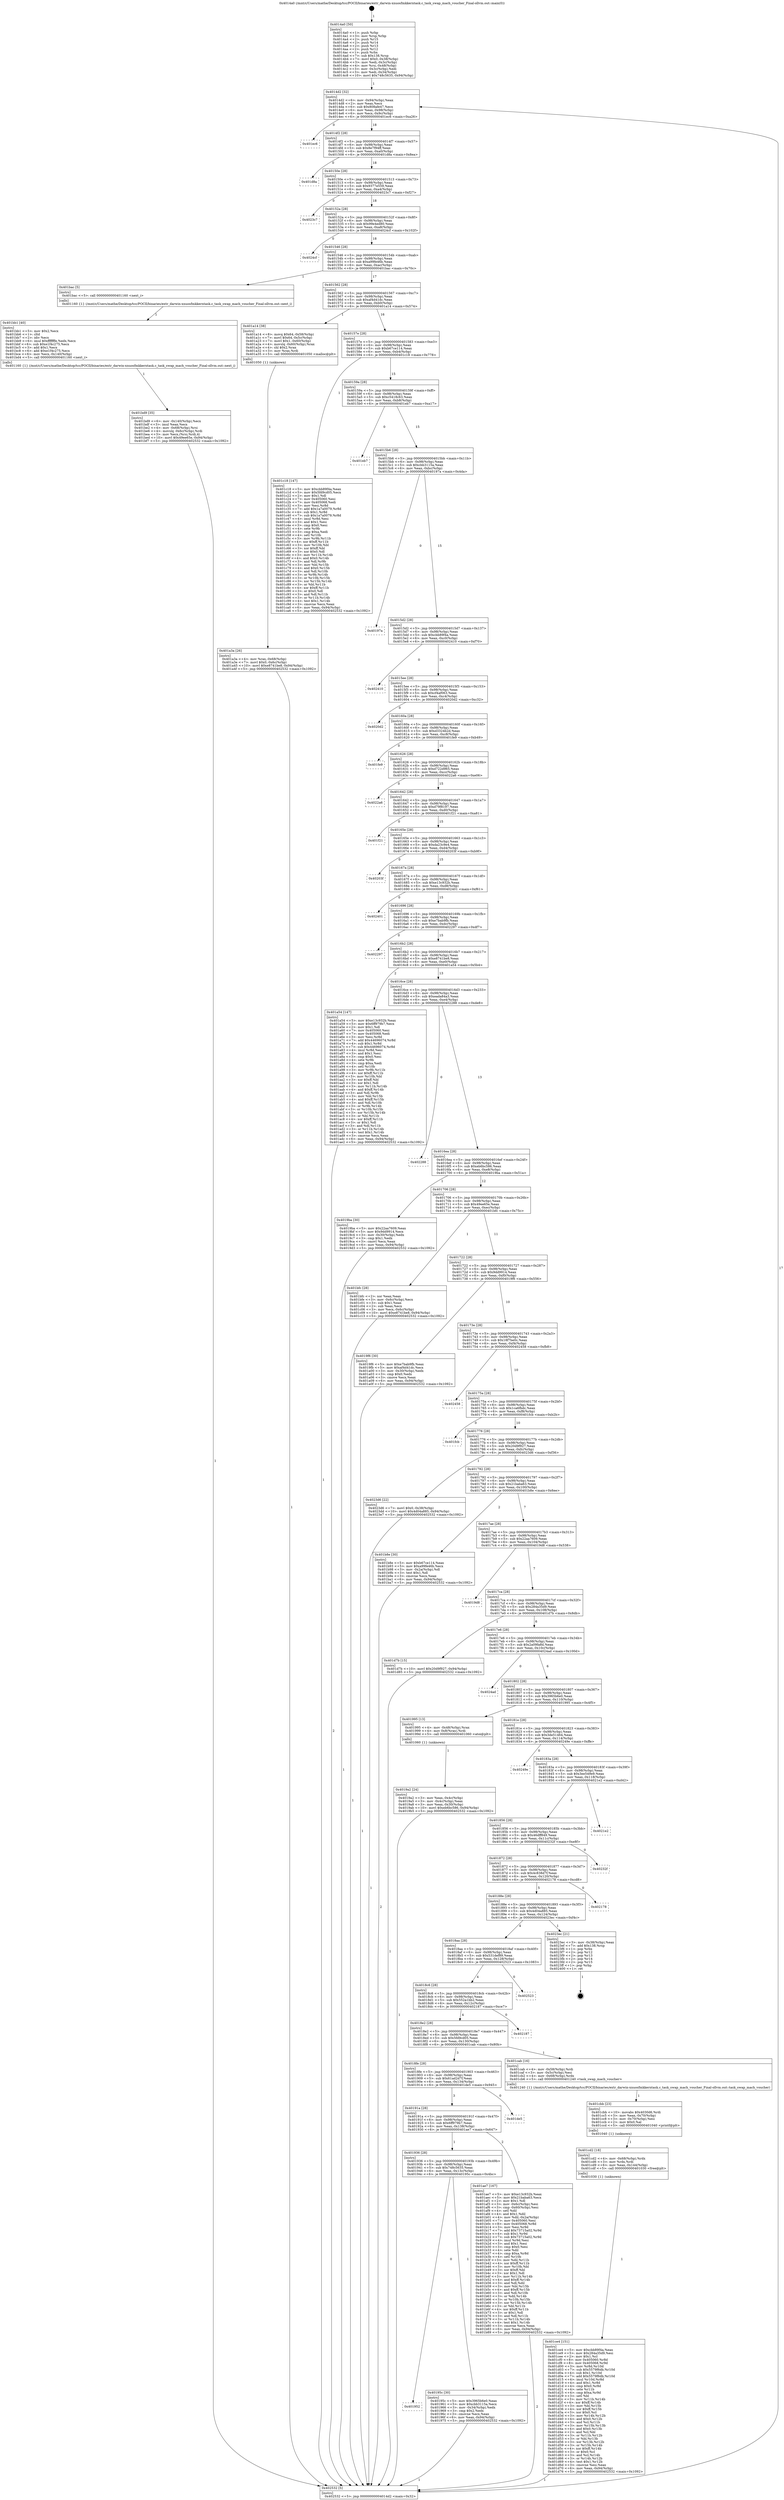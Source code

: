 digraph "0x4014a0" {
  label = "0x4014a0 (/mnt/c/Users/mathe/Desktop/tcc/POCII/binaries/extr_darwin-xnuosfmkkerntask.c_task_swap_mach_voucher_Final-ollvm.out::main(0))"
  labelloc = "t"
  node[shape=record]

  Entry [label="",width=0.3,height=0.3,shape=circle,fillcolor=black,style=filled]
  "0x4014d2" [label="{
     0x4014d2 [32]\l
     | [instrs]\l
     &nbsp;&nbsp;0x4014d2 \<+6\>: mov -0x94(%rbp),%eax\l
     &nbsp;&nbsp;0x4014d8 \<+2\>: mov %eax,%ecx\l
     &nbsp;&nbsp;0x4014da \<+6\>: sub $0x808afe47,%ecx\l
     &nbsp;&nbsp;0x4014e0 \<+6\>: mov %eax,-0x98(%rbp)\l
     &nbsp;&nbsp;0x4014e6 \<+6\>: mov %ecx,-0x9c(%rbp)\l
     &nbsp;&nbsp;0x4014ec \<+6\>: je 0000000000401ec6 \<main+0xa26\>\l
  }"]
  "0x401ec6" [label="{
     0x401ec6\l
  }", style=dashed]
  "0x4014f2" [label="{
     0x4014f2 [28]\l
     | [instrs]\l
     &nbsp;&nbsp;0x4014f2 \<+5\>: jmp 00000000004014f7 \<main+0x57\>\l
     &nbsp;&nbsp;0x4014f7 \<+6\>: mov -0x98(%rbp),%eax\l
     &nbsp;&nbsp;0x4014fd \<+5\>: sub $0x8e7f94ff,%eax\l
     &nbsp;&nbsp;0x401502 \<+6\>: mov %eax,-0xa0(%rbp)\l
     &nbsp;&nbsp;0x401508 \<+6\>: je 0000000000401d8a \<main+0x8ea\>\l
  }"]
  Exit [label="",width=0.3,height=0.3,shape=circle,fillcolor=black,style=filled,peripheries=2]
  "0x401d8a" [label="{
     0x401d8a\l
  }", style=dashed]
  "0x40150e" [label="{
     0x40150e [28]\l
     | [instrs]\l
     &nbsp;&nbsp;0x40150e \<+5\>: jmp 0000000000401513 \<main+0x73\>\l
     &nbsp;&nbsp;0x401513 \<+6\>: mov -0x98(%rbp),%eax\l
     &nbsp;&nbsp;0x401519 \<+5\>: sub $0x9377e559,%eax\l
     &nbsp;&nbsp;0x40151e \<+6\>: mov %eax,-0xa4(%rbp)\l
     &nbsp;&nbsp;0x401524 \<+6\>: je 00000000004023c7 \<main+0xf27\>\l
  }"]
  "0x401ce4" [label="{
     0x401ce4 [151]\l
     | [instrs]\l
     &nbsp;&nbsp;0x401ce4 \<+5\>: mov $0xcbb89f4a,%eax\l
     &nbsp;&nbsp;0x401ce9 \<+5\>: mov $0x284a35d9,%esi\l
     &nbsp;&nbsp;0x401cee \<+2\>: mov $0x1,%cl\l
     &nbsp;&nbsp;0x401cf0 \<+8\>: mov 0x405060,%r8d\l
     &nbsp;&nbsp;0x401cf8 \<+8\>: mov 0x405068,%r9d\l
     &nbsp;&nbsp;0x401d00 \<+3\>: mov %r8d,%r10d\l
     &nbsp;&nbsp;0x401d03 \<+7\>: sub $0x5579f6db,%r10d\l
     &nbsp;&nbsp;0x401d0a \<+4\>: sub $0x1,%r10d\l
     &nbsp;&nbsp;0x401d0e \<+7\>: add $0x5579f6db,%r10d\l
     &nbsp;&nbsp;0x401d15 \<+4\>: imul %r10d,%r8d\l
     &nbsp;&nbsp;0x401d19 \<+4\>: and $0x1,%r8d\l
     &nbsp;&nbsp;0x401d1d \<+4\>: cmp $0x0,%r8d\l
     &nbsp;&nbsp;0x401d21 \<+4\>: sete %r11b\l
     &nbsp;&nbsp;0x401d25 \<+4\>: cmp $0xa,%r9d\l
     &nbsp;&nbsp;0x401d29 \<+3\>: setl %bl\l
     &nbsp;&nbsp;0x401d2c \<+3\>: mov %r11b,%r14b\l
     &nbsp;&nbsp;0x401d2f \<+4\>: xor $0xff,%r14b\l
     &nbsp;&nbsp;0x401d33 \<+3\>: mov %bl,%r15b\l
     &nbsp;&nbsp;0x401d36 \<+4\>: xor $0xff,%r15b\l
     &nbsp;&nbsp;0x401d3a \<+3\>: xor $0x0,%cl\l
     &nbsp;&nbsp;0x401d3d \<+3\>: mov %r14b,%r12b\l
     &nbsp;&nbsp;0x401d40 \<+4\>: and $0x0,%r12b\l
     &nbsp;&nbsp;0x401d44 \<+3\>: and %cl,%r11b\l
     &nbsp;&nbsp;0x401d47 \<+3\>: mov %r15b,%r13b\l
     &nbsp;&nbsp;0x401d4a \<+4\>: and $0x0,%r13b\l
     &nbsp;&nbsp;0x401d4e \<+2\>: and %cl,%bl\l
     &nbsp;&nbsp;0x401d50 \<+3\>: or %r11b,%r12b\l
     &nbsp;&nbsp;0x401d53 \<+3\>: or %bl,%r13b\l
     &nbsp;&nbsp;0x401d56 \<+3\>: xor %r13b,%r12b\l
     &nbsp;&nbsp;0x401d59 \<+3\>: or %r15b,%r14b\l
     &nbsp;&nbsp;0x401d5c \<+4\>: xor $0xff,%r14b\l
     &nbsp;&nbsp;0x401d60 \<+3\>: or $0x0,%cl\l
     &nbsp;&nbsp;0x401d63 \<+3\>: and %cl,%r14b\l
     &nbsp;&nbsp;0x401d66 \<+3\>: or %r14b,%r12b\l
     &nbsp;&nbsp;0x401d69 \<+4\>: test $0x1,%r12b\l
     &nbsp;&nbsp;0x401d6d \<+3\>: cmovne %esi,%eax\l
     &nbsp;&nbsp;0x401d70 \<+6\>: mov %eax,-0x94(%rbp)\l
     &nbsp;&nbsp;0x401d76 \<+5\>: jmp 0000000000402532 \<main+0x1092\>\l
  }"]
  "0x4023c7" [label="{
     0x4023c7\l
  }", style=dashed]
  "0x40152a" [label="{
     0x40152a [28]\l
     | [instrs]\l
     &nbsp;&nbsp;0x40152a \<+5\>: jmp 000000000040152f \<main+0x8f\>\l
     &nbsp;&nbsp;0x40152f \<+6\>: mov -0x98(%rbp),%eax\l
     &nbsp;&nbsp;0x401535 \<+5\>: sub $0x99e4ed80,%eax\l
     &nbsp;&nbsp;0x40153a \<+6\>: mov %eax,-0xa8(%rbp)\l
     &nbsp;&nbsp;0x401540 \<+6\>: je 00000000004024cf \<main+0x102f\>\l
  }"]
  "0x401cd2" [label="{
     0x401cd2 [18]\l
     | [instrs]\l
     &nbsp;&nbsp;0x401cd2 \<+4\>: mov -0x68(%rbp),%rdx\l
     &nbsp;&nbsp;0x401cd6 \<+3\>: mov %rdx,%rdi\l
     &nbsp;&nbsp;0x401cd9 \<+6\>: mov %eax,-0x144(%rbp)\l
     &nbsp;&nbsp;0x401cdf \<+5\>: call 0000000000401030 \<free@plt\>\l
     | [calls]\l
     &nbsp;&nbsp;0x401030 \{1\} (unknown)\l
  }"]
  "0x4024cf" [label="{
     0x4024cf\l
  }", style=dashed]
  "0x401546" [label="{
     0x401546 [28]\l
     | [instrs]\l
     &nbsp;&nbsp;0x401546 \<+5\>: jmp 000000000040154b \<main+0xab\>\l
     &nbsp;&nbsp;0x40154b \<+6\>: mov -0x98(%rbp),%eax\l
     &nbsp;&nbsp;0x401551 \<+5\>: sub $0xa99fe46b,%eax\l
     &nbsp;&nbsp;0x401556 \<+6\>: mov %eax,-0xac(%rbp)\l
     &nbsp;&nbsp;0x40155c \<+6\>: je 0000000000401bac \<main+0x70c\>\l
  }"]
  "0x401cbb" [label="{
     0x401cbb [23]\l
     | [instrs]\l
     &nbsp;&nbsp;0x401cbb \<+10\>: movabs $0x4030d6,%rdi\l
     &nbsp;&nbsp;0x401cc5 \<+3\>: mov %eax,-0x70(%rbp)\l
     &nbsp;&nbsp;0x401cc8 \<+3\>: mov -0x70(%rbp),%esi\l
     &nbsp;&nbsp;0x401ccb \<+2\>: mov $0x0,%al\l
     &nbsp;&nbsp;0x401ccd \<+5\>: call 0000000000401040 \<printf@plt\>\l
     | [calls]\l
     &nbsp;&nbsp;0x401040 \{1\} (unknown)\l
  }"]
  "0x401bac" [label="{
     0x401bac [5]\l
     | [instrs]\l
     &nbsp;&nbsp;0x401bac \<+5\>: call 0000000000401160 \<next_i\>\l
     | [calls]\l
     &nbsp;&nbsp;0x401160 \{1\} (/mnt/c/Users/mathe/Desktop/tcc/POCII/binaries/extr_darwin-xnuosfmkkerntask.c_task_swap_mach_voucher_Final-ollvm.out::next_i)\l
  }"]
  "0x401562" [label="{
     0x401562 [28]\l
     | [instrs]\l
     &nbsp;&nbsp;0x401562 \<+5\>: jmp 0000000000401567 \<main+0xc7\>\l
     &nbsp;&nbsp;0x401567 \<+6\>: mov -0x98(%rbp),%eax\l
     &nbsp;&nbsp;0x40156d \<+5\>: sub $0xaf4d41dc,%eax\l
     &nbsp;&nbsp;0x401572 \<+6\>: mov %eax,-0xb0(%rbp)\l
     &nbsp;&nbsp;0x401578 \<+6\>: je 0000000000401a14 \<main+0x574\>\l
  }"]
  "0x401bd9" [label="{
     0x401bd9 [35]\l
     | [instrs]\l
     &nbsp;&nbsp;0x401bd9 \<+6\>: mov -0x140(%rbp),%ecx\l
     &nbsp;&nbsp;0x401bdf \<+3\>: imul %eax,%ecx\l
     &nbsp;&nbsp;0x401be2 \<+4\>: mov -0x68(%rbp),%rsi\l
     &nbsp;&nbsp;0x401be6 \<+4\>: movslq -0x6c(%rbp),%rdi\l
     &nbsp;&nbsp;0x401bea \<+3\>: mov %ecx,(%rsi,%rdi,4)\l
     &nbsp;&nbsp;0x401bed \<+10\>: movl $0x49ee65e,-0x94(%rbp)\l
     &nbsp;&nbsp;0x401bf7 \<+5\>: jmp 0000000000402532 \<main+0x1092\>\l
  }"]
  "0x401a14" [label="{
     0x401a14 [38]\l
     | [instrs]\l
     &nbsp;&nbsp;0x401a14 \<+8\>: movq $0x64,-0x58(%rbp)\l
     &nbsp;&nbsp;0x401a1c \<+7\>: movl $0x64,-0x5c(%rbp)\l
     &nbsp;&nbsp;0x401a23 \<+7\>: movl $0x1,-0x60(%rbp)\l
     &nbsp;&nbsp;0x401a2a \<+4\>: movslq -0x60(%rbp),%rax\l
     &nbsp;&nbsp;0x401a2e \<+4\>: shl $0x2,%rax\l
     &nbsp;&nbsp;0x401a32 \<+3\>: mov %rax,%rdi\l
     &nbsp;&nbsp;0x401a35 \<+5\>: call 0000000000401050 \<malloc@plt\>\l
     | [calls]\l
     &nbsp;&nbsp;0x401050 \{1\} (unknown)\l
  }"]
  "0x40157e" [label="{
     0x40157e [28]\l
     | [instrs]\l
     &nbsp;&nbsp;0x40157e \<+5\>: jmp 0000000000401583 \<main+0xe3\>\l
     &nbsp;&nbsp;0x401583 \<+6\>: mov -0x98(%rbp),%eax\l
     &nbsp;&nbsp;0x401589 \<+5\>: sub $0xb67ce114,%eax\l
     &nbsp;&nbsp;0x40158e \<+6\>: mov %eax,-0xb4(%rbp)\l
     &nbsp;&nbsp;0x401594 \<+6\>: je 0000000000401c18 \<main+0x778\>\l
  }"]
  "0x401bb1" [label="{
     0x401bb1 [40]\l
     | [instrs]\l
     &nbsp;&nbsp;0x401bb1 \<+5\>: mov $0x2,%ecx\l
     &nbsp;&nbsp;0x401bb6 \<+1\>: cltd\l
     &nbsp;&nbsp;0x401bb7 \<+2\>: idiv %ecx\l
     &nbsp;&nbsp;0x401bb9 \<+6\>: imul $0xfffffffe,%edx,%ecx\l
     &nbsp;&nbsp;0x401bbf \<+6\>: sub $0xe1f4c275,%ecx\l
     &nbsp;&nbsp;0x401bc5 \<+3\>: add $0x1,%ecx\l
     &nbsp;&nbsp;0x401bc8 \<+6\>: add $0xe1f4c275,%ecx\l
     &nbsp;&nbsp;0x401bce \<+6\>: mov %ecx,-0x140(%rbp)\l
     &nbsp;&nbsp;0x401bd4 \<+5\>: call 0000000000401160 \<next_i\>\l
     | [calls]\l
     &nbsp;&nbsp;0x401160 \{1\} (/mnt/c/Users/mathe/Desktop/tcc/POCII/binaries/extr_darwin-xnuosfmkkerntask.c_task_swap_mach_voucher_Final-ollvm.out::next_i)\l
  }"]
  "0x401c18" [label="{
     0x401c18 [147]\l
     | [instrs]\l
     &nbsp;&nbsp;0x401c18 \<+5\>: mov $0xcbb89f4a,%eax\l
     &nbsp;&nbsp;0x401c1d \<+5\>: mov $0x5fd9cd05,%ecx\l
     &nbsp;&nbsp;0x401c22 \<+2\>: mov $0x1,%dl\l
     &nbsp;&nbsp;0x401c24 \<+7\>: mov 0x405060,%esi\l
     &nbsp;&nbsp;0x401c2b \<+7\>: mov 0x405068,%edi\l
     &nbsp;&nbsp;0x401c32 \<+3\>: mov %esi,%r8d\l
     &nbsp;&nbsp;0x401c35 \<+7\>: add $0x1a7a0079,%r8d\l
     &nbsp;&nbsp;0x401c3c \<+4\>: sub $0x1,%r8d\l
     &nbsp;&nbsp;0x401c40 \<+7\>: sub $0x1a7a0079,%r8d\l
     &nbsp;&nbsp;0x401c47 \<+4\>: imul %r8d,%esi\l
     &nbsp;&nbsp;0x401c4b \<+3\>: and $0x1,%esi\l
     &nbsp;&nbsp;0x401c4e \<+3\>: cmp $0x0,%esi\l
     &nbsp;&nbsp;0x401c51 \<+4\>: sete %r9b\l
     &nbsp;&nbsp;0x401c55 \<+3\>: cmp $0xa,%edi\l
     &nbsp;&nbsp;0x401c58 \<+4\>: setl %r10b\l
     &nbsp;&nbsp;0x401c5c \<+3\>: mov %r9b,%r11b\l
     &nbsp;&nbsp;0x401c5f \<+4\>: xor $0xff,%r11b\l
     &nbsp;&nbsp;0x401c63 \<+3\>: mov %r10b,%bl\l
     &nbsp;&nbsp;0x401c66 \<+3\>: xor $0xff,%bl\l
     &nbsp;&nbsp;0x401c69 \<+3\>: xor $0x0,%dl\l
     &nbsp;&nbsp;0x401c6c \<+3\>: mov %r11b,%r14b\l
     &nbsp;&nbsp;0x401c6f \<+4\>: and $0x0,%r14b\l
     &nbsp;&nbsp;0x401c73 \<+3\>: and %dl,%r9b\l
     &nbsp;&nbsp;0x401c76 \<+3\>: mov %bl,%r15b\l
     &nbsp;&nbsp;0x401c79 \<+4\>: and $0x0,%r15b\l
     &nbsp;&nbsp;0x401c7d \<+3\>: and %dl,%r10b\l
     &nbsp;&nbsp;0x401c80 \<+3\>: or %r9b,%r14b\l
     &nbsp;&nbsp;0x401c83 \<+3\>: or %r10b,%r15b\l
     &nbsp;&nbsp;0x401c86 \<+3\>: xor %r15b,%r14b\l
     &nbsp;&nbsp;0x401c89 \<+3\>: or %bl,%r11b\l
     &nbsp;&nbsp;0x401c8c \<+4\>: xor $0xff,%r11b\l
     &nbsp;&nbsp;0x401c90 \<+3\>: or $0x0,%dl\l
     &nbsp;&nbsp;0x401c93 \<+3\>: and %dl,%r11b\l
     &nbsp;&nbsp;0x401c96 \<+3\>: or %r11b,%r14b\l
     &nbsp;&nbsp;0x401c99 \<+4\>: test $0x1,%r14b\l
     &nbsp;&nbsp;0x401c9d \<+3\>: cmovne %ecx,%eax\l
     &nbsp;&nbsp;0x401ca0 \<+6\>: mov %eax,-0x94(%rbp)\l
     &nbsp;&nbsp;0x401ca6 \<+5\>: jmp 0000000000402532 \<main+0x1092\>\l
  }"]
  "0x40159a" [label="{
     0x40159a [28]\l
     | [instrs]\l
     &nbsp;&nbsp;0x40159a \<+5\>: jmp 000000000040159f \<main+0xff\>\l
     &nbsp;&nbsp;0x40159f \<+6\>: mov -0x98(%rbp),%eax\l
     &nbsp;&nbsp;0x4015a5 \<+5\>: sub $0xc5418c63,%eax\l
     &nbsp;&nbsp;0x4015aa \<+6\>: mov %eax,-0xb8(%rbp)\l
     &nbsp;&nbsp;0x4015b0 \<+6\>: je 0000000000401eb7 \<main+0xa17\>\l
  }"]
  "0x401a3a" [label="{
     0x401a3a [26]\l
     | [instrs]\l
     &nbsp;&nbsp;0x401a3a \<+4\>: mov %rax,-0x68(%rbp)\l
     &nbsp;&nbsp;0x401a3e \<+7\>: movl $0x0,-0x6c(%rbp)\l
     &nbsp;&nbsp;0x401a45 \<+10\>: movl $0xe8741be8,-0x94(%rbp)\l
     &nbsp;&nbsp;0x401a4f \<+5\>: jmp 0000000000402532 \<main+0x1092\>\l
  }"]
  "0x401eb7" [label="{
     0x401eb7\l
  }", style=dashed]
  "0x4015b6" [label="{
     0x4015b6 [28]\l
     | [instrs]\l
     &nbsp;&nbsp;0x4015b6 \<+5\>: jmp 00000000004015bb \<main+0x11b\>\l
     &nbsp;&nbsp;0x4015bb \<+6\>: mov -0x98(%rbp),%eax\l
     &nbsp;&nbsp;0x4015c1 \<+5\>: sub $0xcbb3115a,%eax\l
     &nbsp;&nbsp;0x4015c6 \<+6\>: mov %eax,-0xbc(%rbp)\l
     &nbsp;&nbsp;0x4015cc \<+6\>: je 000000000040197a \<main+0x4da\>\l
  }"]
  "0x4019a2" [label="{
     0x4019a2 [24]\l
     | [instrs]\l
     &nbsp;&nbsp;0x4019a2 \<+3\>: mov %eax,-0x4c(%rbp)\l
     &nbsp;&nbsp;0x4019a5 \<+3\>: mov -0x4c(%rbp),%eax\l
     &nbsp;&nbsp;0x4019a8 \<+3\>: mov %eax,-0x30(%rbp)\l
     &nbsp;&nbsp;0x4019ab \<+10\>: movl $0xeb6bc586,-0x94(%rbp)\l
     &nbsp;&nbsp;0x4019b5 \<+5\>: jmp 0000000000402532 \<main+0x1092\>\l
  }"]
  "0x40197a" [label="{
     0x40197a\l
  }", style=dashed]
  "0x4015d2" [label="{
     0x4015d2 [28]\l
     | [instrs]\l
     &nbsp;&nbsp;0x4015d2 \<+5\>: jmp 00000000004015d7 \<main+0x137\>\l
     &nbsp;&nbsp;0x4015d7 \<+6\>: mov -0x98(%rbp),%eax\l
     &nbsp;&nbsp;0x4015dd \<+5\>: sub $0xcbb89f4a,%eax\l
     &nbsp;&nbsp;0x4015e2 \<+6\>: mov %eax,-0xc0(%rbp)\l
     &nbsp;&nbsp;0x4015e8 \<+6\>: je 0000000000402410 \<main+0xf70\>\l
  }"]
  "0x4014a0" [label="{
     0x4014a0 [50]\l
     | [instrs]\l
     &nbsp;&nbsp;0x4014a0 \<+1\>: push %rbp\l
     &nbsp;&nbsp;0x4014a1 \<+3\>: mov %rsp,%rbp\l
     &nbsp;&nbsp;0x4014a4 \<+2\>: push %r15\l
     &nbsp;&nbsp;0x4014a6 \<+2\>: push %r14\l
     &nbsp;&nbsp;0x4014a8 \<+2\>: push %r13\l
     &nbsp;&nbsp;0x4014aa \<+2\>: push %r12\l
     &nbsp;&nbsp;0x4014ac \<+1\>: push %rbx\l
     &nbsp;&nbsp;0x4014ad \<+7\>: sub $0x138,%rsp\l
     &nbsp;&nbsp;0x4014b4 \<+7\>: movl $0x0,-0x38(%rbp)\l
     &nbsp;&nbsp;0x4014bb \<+3\>: mov %edi,-0x3c(%rbp)\l
     &nbsp;&nbsp;0x4014be \<+4\>: mov %rsi,-0x48(%rbp)\l
     &nbsp;&nbsp;0x4014c2 \<+3\>: mov -0x3c(%rbp),%edi\l
     &nbsp;&nbsp;0x4014c5 \<+3\>: mov %edi,-0x34(%rbp)\l
     &nbsp;&nbsp;0x4014c8 \<+10\>: movl $0x748c5635,-0x94(%rbp)\l
  }"]
  "0x402410" [label="{
     0x402410\l
  }", style=dashed]
  "0x4015ee" [label="{
     0x4015ee [28]\l
     | [instrs]\l
     &nbsp;&nbsp;0x4015ee \<+5\>: jmp 00000000004015f3 \<main+0x153\>\l
     &nbsp;&nbsp;0x4015f3 \<+6\>: mov -0x98(%rbp),%eax\l
     &nbsp;&nbsp;0x4015f9 \<+5\>: sub $0xcf4af063,%eax\l
     &nbsp;&nbsp;0x4015fe \<+6\>: mov %eax,-0xc4(%rbp)\l
     &nbsp;&nbsp;0x401604 \<+6\>: je 00000000004020d2 \<main+0xc32\>\l
  }"]
  "0x402532" [label="{
     0x402532 [5]\l
     | [instrs]\l
     &nbsp;&nbsp;0x402532 \<+5\>: jmp 00000000004014d2 \<main+0x32\>\l
  }"]
  "0x4020d2" [label="{
     0x4020d2\l
  }", style=dashed]
  "0x40160a" [label="{
     0x40160a [28]\l
     | [instrs]\l
     &nbsp;&nbsp;0x40160a \<+5\>: jmp 000000000040160f \<main+0x16f\>\l
     &nbsp;&nbsp;0x40160f \<+6\>: mov -0x98(%rbp),%eax\l
     &nbsp;&nbsp;0x401615 \<+5\>: sub $0xd3324b2d,%eax\l
     &nbsp;&nbsp;0x40161a \<+6\>: mov %eax,-0xc8(%rbp)\l
     &nbsp;&nbsp;0x401620 \<+6\>: je 0000000000401fe9 \<main+0xb49\>\l
  }"]
  "0x401952" [label="{
     0x401952\l
  }", style=dashed]
  "0x401fe9" [label="{
     0x401fe9\l
  }", style=dashed]
  "0x401626" [label="{
     0x401626 [28]\l
     | [instrs]\l
     &nbsp;&nbsp;0x401626 \<+5\>: jmp 000000000040162b \<main+0x18b\>\l
     &nbsp;&nbsp;0x40162b \<+6\>: mov -0x98(%rbp),%eax\l
     &nbsp;&nbsp;0x401631 \<+5\>: sub $0xd722d965,%eax\l
     &nbsp;&nbsp;0x401636 \<+6\>: mov %eax,-0xcc(%rbp)\l
     &nbsp;&nbsp;0x40163c \<+6\>: je 00000000004022a6 \<main+0xe06\>\l
  }"]
  "0x40195c" [label="{
     0x40195c [30]\l
     | [instrs]\l
     &nbsp;&nbsp;0x40195c \<+5\>: mov $0x3965b6e0,%eax\l
     &nbsp;&nbsp;0x401961 \<+5\>: mov $0xcbb3115a,%ecx\l
     &nbsp;&nbsp;0x401966 \<+3\>: mov -0x34(%rbp),%edx\l
     &nbsp;&nbsp;0x401969 \<+3\>: cmp $0x2,%edx\l
     &nbsp;&nbsp;0x40196c \<+3\>: cmovne %ecx,%eax\l
     &nbsp;&nbsp;0x40196f \<+6\>: mov %eax,-0x94(%rbp)\l
     &nbsp;&nbsp;0x401975 \<+5\>: jmp 0000000000402532 \<main+0x1092\>\l
  }"]
  "0x4022a6" [label="{
     0x4022a6\l
  }", style=dashed]
  "0x401642" [label="{
     0x401642 [28]\l
     | [instrs]\l
     &nbsp;&nbsp;0x401642 \<+5\>: jmp 0000000000401647 \<main+0x1a7\>\l
     &nbsp;&nbsp;0x401647 \<+6\>: mov -0x98(%rbp),%eax\l
     &nbsp;&nbsp;0x40164d \<+5\>: sub $0xd79f8197,%eax\l
     &nbsp;&nbsp;0x401652 \<+6\>: mov %eax,-0xd0(%rbp)\l
     &nbsp;&nbsp;0x401658 \<+6\>: je 0000000000401f21 \<main+0xa81\>\l
  }"]
  "0x401936" [label="{
     0x401936 [28]\l
     | [instrs]\l
     &nbsp;&nbsp;0x401936 \<+5\>: jmp 000000000040193b \<main+0x49b\>\l
     &nbsp;&nbsp;0x40193b \<+6\>: mov -0x98(%rbp),%eax\l
     &nbsp;&nbsp;0x401941 \<+5\>: sub $0x748c5635,%eax\l
     &nbsp;&nbsp;0x401946 \<+6\>: mov %eax,-0x13c(%rbp)\l
     &nbsp;&nbsp;0x40194c \<+6\>: je 000000000040195c \<main+0x4bc\>\l
  }"]
  "0x401f21" [label="{
     0x401f21\l
  }", style=dashed]
  "0x40165e" [label="{
     0x40165e [28]\l
     | [instrs]\l
     &nbsp;&nbsp;0x40165e \<+5\>: jmp 0000000000401663 \<main+0x1c3\>\l
     &nbsp;&nbsp;0x401663 \<+6\>: mov -0x98(%rbp),%eax\l
     &nbsp;&nbsp;0x401669 \<+5\>: sub $0xda23c9e4,%eax\l
     &nbsp;&nbsp;0x40166e \<+6\>: mov %eax,-0xd4(%rbp)\l
     &nbsp;&nbsp;0x401674 \<+6\>: je 000000000040203f \<main+0xb9f\>\l
  }"]
  "0x401ae7" [label="{
     0x401ae7 [167]\l
     | [instrs]\l
     &nbsp;&nbsp;0x401ae7 \<+5\>: mov $0xe13c932b,%eax\l
     &nbsp;&nbsp;0x401aec \<+5\>: mov $0x21baba63,%ecx\l
     &nbsp;&nbsp;0x401af1 \<+2\>: mov $0x1,%dl\l
     &nbsp;&nbsp;0x401af3 \<+3\>: mov -0x6c(%rbp),%esi\l
     &nbsp;&nbsp;0x401af6 \<+3\>: cmp -0x60(%rbp),%esi\l
     &nbsp;&nbsp;0x401af9 \<+4\>: setl %dil\l
     &nbsp;&nbsp;0x401afd \<+4\>: and $0x1,%dil\l
     &nbsp;&nbsp;0x401b01 \<+4\>: mov %dil,-0x2a(%rbp)\l
     &nbsp;&nbsp;0x401b05 \<+7\>: mov 0x405060,%esi\l
     &nbsp;&nbsp;0x401b0c \<+8\>: mov 0x405068,%r8d\l
     &nbsp;&nbsp;0x401b14 \<+3\>: mov %esi,%r9d\l
     &nbsp;&nbsp;0x401b17 \<+7\>: add $0x73715a02,%r9d\l
     &nbsp;&nbsp;0x401b1e \<+4\>: sub $0x1,%r9d\l
     &nbsp;&nbsp;0x401b22 \<+7\>: sub $0x73715a02,%r9d\l
     &nbsp;&nbsp;0x401b29 \<+4\>: imul %r9d,%esi\l
     &nbsp;&nbsp;0x401b2d \<+3\>: and $0x1,%esi\l
     &nbsp;&nbsp;0x401b30 \<+3\>: cmp $0x0,%esi\l
     &nbsp;&nbsp;0x401b33 \<+4\>: sete %dil\l
     &nbsp;&nbsp;0x401b37 \<+4\>: cmp $0xa,%r8d\l
     &nbsp;&nbsp;0x401b3b \<+4\>: setl %r10b\l
     &nbsp;&nbsp;0x401b3f \<+3\>: mov %dil,%r11b\l
     &nbsp;&nbsp;0x401b42 \<+4\>: xor $0xff,%r11b\l
     &nbsp;&nbsp;0x401b46 \<+3\>: mov %r10b,%bl\l
     &nbsp;&nbsp;0x401b49 \<+3\>: xor $0xff,%bl\l
     &nbsp;&nbsp;0x401b4c \<+3\>: xor $0x1,%dl\l
     &nbsp;&nbsp;0x401b4f \<+3\>: mov %r11b,%r14b\l
     &nbsp;&nbsp;0x401b52 \<+4\>: and $0xff,%r14b\l
     &nbsp;&nbsp;0x401b56 \<+3\>: and %dl,%dil\l
     &nbsp;&nbsp;0x401b59 \<+3\>: mov %bl,%r15b\l
     &nbsp;&nbsp;0x401b5c \<+4\>: and $0xff,%r15b\l
     &nbsp;&nbsp;0x401b60 \<+3\>: and %dl,%r10b\l
     &nbsp;&nbsp;0x401b63 \<+3\>: or %dil,%r14b\l
     &nbsp;&nbsp;0x401b66 \<+3\>: or %r10b,%r15b\l
     &nbsp;&nbsp;0x401b69 \<+3\>: xor %r15b,%r14b\l
     &nbsp;&nbsp;0x401b6c \<+3\>: or %bl,%r11b\l
     &nbsp;&nbsp;0x401b6f \<+4\>: xor $0xff,%r11b\l
     &nbsp;&nbsp;0x401b73 \<+3\>: or $0x1,%dl\l
     &nbsp;&nbsp;0x401b76 \<+3\>: and %dl,%r11b\l
     &nbsp;&nbsp;0x401b79 \<+3\>: or %r11b,%r14b\l
     &nbsp;&nbsp;0x401b7c \<+4\>: test $0x1,%r14b\l
     &nbsp;&nbsp;0x401b80 \<+3\>: cmovne %ecx,%eax\l
     &nbsp;&nbsp;0x401b83 \<+6\>: mov %eax,-0x94(%rbp)\l
     &nbsp;&nbsp;0x401b89 \<+5\>: jmp 0000000000402532 \<main+0x1092\>\l
  }"]
  "0x40203f" [label="{
     0x40203f\l
  }", style=dashed]
  "0x40167a" [label="{
     0x40167a [28]\l
     | [instrs]\l
     &nbsp;&nbsp;0x40167a \<+5\>: jmp 000000000040167f \<main+0x1df\>\l
     &nbsp;&nbsp;0x40167f \<+6\>: mov -0x98(%rbp),%eax\l
     &nbsp;&nbsp;0x401685 \<+5\>: sub $0xe13c932b,%eax\l
     &nbsp;&nbsp;0x40168a \<+6\>: mov %eax,-0xd8(%rbp)\l
     &nbsp;&nbsp;0x401690 \<+6\>: je 0000000000402401 \<main+0xf61\>\l
  }"]
  "0x40191a" [label="{
     0x40191a [28]\l
     | [instrs]\l
     &nbsp;&nbsp;0x40191a \<+5\>: jmp 000000000040191f \<main+0x47f\>\l
     &nbsp;&nbsp;0x40191f \<+6\>: mov -0x98(%rbp),%eax\l
     &nbsp;&nbsp;0x401925 \<+5\>: sub $0x6ff979b7,%eax\l
     &nbsp;&nbsp;0x40192a \<+6\>: mov %eax,-0x138(%rbp)\l
     &nbsp;&nbsp;0x401930 \<+6\>: je 0000000000401ae7 \<main+0x647\>\l
  }"]
  "0x402401" [label="{
     0x402401\l
  }", style=dashed]
  "0x401696" [label="{
     0x401696 [28]\l
     | [instrs]\l
     &nbsp;&nbsp;0x401696 \<+5\>: jmp 000000000040169b \<main+0x1fb\>\l
     &nbsp;&nbsp;0x40169b \<+6\>: mov -0x98(%rbp),%eax\l
     &nbsp;&nbsp;0x4016a1 \<+5\>: sub $0xe7bab9fb,%eax\l
     &nbsp;&nbsp;0x4016a6 \<+6\>: mov %eax,-0xdc(%rbp)\l
     &nbsp;&nbsp;0x4016ac \<+6\>: je 0000000000402297 \<main+0xdf7\>\l
  }"]
  "0x401de5" [label="{
     0x401de5\l
  }", style=dashed]
  "0x402297" [label="{
     0x402297\l
  }", style=dashed]
  "0x4016b2" [label="{
     0x4016b2 [28]\l
     | [instrs]\l
     &nbsp;&nbsp;0x4016b2 \<+5\>: jmp 00000000004016b7 \<main+0x217\>\l
     &nbsp;&nbsp;0x4016b7 \<+6\>: mov -0x98(%rbp),%eax\l
     &nbsp;&nbsp;0x4016bd \<+5\>: sub $0xe8741be8,%eax\l
     &nbsp;&nbsp;0x4016c2 \<+6\>: mov %eax,-0xe0(%rbp)\l
     &nbsp;&nbsp;0x4016c8 \<+6\>: je 0000000000401a54 \<main+0x5b4\>\l
  }"]
  "0x4018fe" [label="{
     0x4018fe [28]\l
     | [instrs]\l
     &nbsp;&nbsp;0x4018fe \<+5\>: jmp 0000000000401903 \<main+0x463\>\l
     &nbsp;&nbsp;0x401903 \<+6\>: mov -0x98(%rbp),%eax\l
     &nbsp;&nbsp;0x401909 \<+5\>: sub $0x61ad2d7f,%eax\l
     &nbsp;&nbsp;0x40190e \<+6\>: mov %eax,-0x134(%rbp)\l
     &nbsp;&nbsp;0x401914 \<+6\>: je 0000000000401de5 \<main+0x945\>\l
  }"]
  "0x401a54" [label="{
     0x401a54 [147]\l
     | [instrs]\l
     &nbsp;&nbsp;0x401a54 \<+5\>: mov $0xe13c932b,%eax\l
     &nbsp;&nbsp;0x401a59 \<+5\>: mov $0x6ff979b7,%ecx\l
     &nbsp;&nbsp;0x401a5e \<+2\>: mov $0x1,%dl\l
     &nbsp;&nbsp;0x401a60 \<+7\>: mov 0x405060,%esi\l
     &nbsp;&nbsp;0x401a67 \<+7\>: mov 0x405068,%edi\l
     &nbsp;&nbsp;0x401a6e \<+3\>: mov %esi,%r8d\l
     &nbsp;&nbsp;0x401a71 \<+7\>: add $0x44696074,%r8d\l
     &nbsp;&nbsp;0x401a78 \<+4\>: sub $0x1,%r8d\l
     &nbsp;&nbsp;0x401a7c \<+7\>: sub $0x44696074,%r8d\l
     &nbsp;&nbsp;0x401a83 \<+4\>: imul %r8d,%esi\l
     &nbsp;&nbsp;0x401a87 \<+3\>: and $0x1,%esi\l
     &nbsp;&nbsp;0x401a8a \<+3\>: cmp $0x0,%esi\l
     &nbsp;&nbsp;0x401a8d \<+4\>: sete %r9b\l
     &nbsp;&nbsp;0x401a91 \<+3\>: cmp $0xa,%edi\l
     &nbsp;&nbsp;0x401a94 \<+4\>: setl %r10b\l
     &nbsp;&nbsp;0x401a98 \<+3\>: mov %r9b,%r11b\l
     &nbsp;&nbsp;0x401a9b \<+4\>: xor $0xff,%r11b\l
     &nbsp;&nbsp;0x401a9f \<+3\>: mov %r10b,%bl\l
     &nbsp;&nbsp;0x401aa2 \<+3\>: xor $0xff,%bl\l
     &nbsp;&nbsp;0x401aa5 \<+3\>: xor $0x1,%dl\l
     &nbsp;&nbsp;0x401aa8 \<+3\>: mov %r11b,%r14b\l
     &nbsp;&nbsp;0x401aab \<+4\>: and $0xff,%r14b\l
     &nbsp;&nbsp;0x401aaf \<+3\>: and %dl,%r9b\l
     &nbsp;&nbsp;0x401ab2 \<+3\>: mov %bl,%r15b\l
     &nbsp;&nbsp;0x401ab5 \<+4\>: and $0xff,%r15b\l
     &nbsp;&nbsp;0x401ab9 \<+3\>: and %dl,%r10b\l
     &nbsp;&nbsp;0x401abc \<+3\>: or %r9b,%r14b\l
     &nbsp;&nbsp;0x401abf \<+3\>: or %r10b,%r15b\l
     &nbsp;&nbsp;0x401ac2 \<+3\>: xor %r15b,%r14b\l
     &nbsp;&nbsp;0x401ac5 \<+3\>: or %bl,%r11b\l
     &nbsp;&nbsp;0x401ac8 \<+4\>: xor $0xff,%r11b\l
     &nbsp;&nbsp;0x401acc \<+3\>: or $0x1,%dl\l
     &nbsp;&nbsp;0x401acf \<+3\>: and %dl,%r11b\l
     &nbsp;&nbsp;0x401ad2 \<+3\>: or %r11b,%r14b\l
     &nbsp;&nbsp;0x401ad5 \<+4\>: test $0x1,%r14b\l
     &nbsp;&nbsp;0x401ad9 \<+3\>: cmovne %ecx,%eax\l
     &nbsp;&nbsp;0x401adc \<+6\>: mov %eax,-0x94(%rbp)\l
     &nbsp;&nbsp;0x401ae2 \<+5\>: jmp 0000000000402532 \<main+0x1092\>\l
  }"]
  "0x4016ce" [label="{
     0x4016ce [28]\l
     | [instrs]\l
     &nbsp;&nbsp;0x4016ce \<+5\>: jmp 00000000004016d3 \<main+0x233\>\l
     &nbsp;&nbsp;0x4016d3 \<+6\>: mov -0x98(%rbp),%eax\l
     &nbsp;&nbsp;0x4016d9 \<+5\>: sub $0xeada84a3,%eax\l
     &nbsp;&nbsp;0x4016de \<+6\>: mov %eax,-0xe4(%rbp)\l
     &nbsp;&nbsp;0x4016e4 \<+6\>: je 0000000000402288 \<main+0xde8\>\l
  }"]
  "0x401cab" [label="{
     0x401cab [16]\l
     | [instrs]\l
     &nbsp;&nbsp;0x401cab \<+4\>: mov -0x58(%rbp),%rdi\l
     &nbsp;&nbsp;0x401caf \<+3\>: mov -0x5c(%rbp),%esi\l
     &nbsp;&nbsp;0x401cb2 \<+4\>: mov -0x68(%rbp),%rdx\l
     &nbsp;&nbsp;0x401cb6 \<+5\>: call 0000000000401240 \<task_swap_mach_voucher\>\l
     | [calls]\l
     &nbsp;&nbsp;0x401240 \{1\} (/mnt/c/Users/mathe/Desktop/tcc/POCII/binaries/extr_darwin-xnuosfmkkerntask.c_task_swap_mach_voucher_Final-ollvm.out::task_swap_mach_voucher)\l
  }"]
  "0x402288" [label="{
     0x402288\l
  }", style=dashed]
  "0x4016ea" [label="{
     0x4016ea [28]\l
     | [instrs]\l
     &nbsp;&nbsp;0x4016ea \<+5\>: jmp 00000000004016ef \<main+0x24f\>\l
     &nbsp;&nbsp;0x4016ef \<+6\>: mov -0x98(%rbp),%eax\l
     &nbsp;&nbsp;0x4016f5 \<+5\>: sub $0xeb6bc586,%eax\l
     &nbsp;&nbsp;0x4016fa \<+6\>: mov %eax,-0xe8(%rbp)\l
     &nbsp;&nbsp;0x401700 \<+6\>: je 00000000004019ba \<main+0x51a\>\l
  }"]
  "0x4018e2" [label="{
     0x4018e2 [28]\l
     | [instrs]\l
     &nbsp;&nbsp;0x4018e2 \<+5\>: jmp 00000000004018e7 \<main+0x447\>\l
     &nbsp;&nbsp;0x4018e7 \<+6\>: mov -0x98(%rbp),%eax\l
     &nbsp;&nbsp;0x4018ed \<+5\>: sub $0x5fd9cd05,%eax\l
     &nbsp;&nbsp;0x4018f2 \<+6\>: mov %eax,-0x130(%rbp)\l
     &nbsp;&nbsp;0x4018f8 \<+6\>: je 0000000000401cab \<main+0x80b\>\l
  }"]
  "0x4019ba" [label="{
     0x4019ba [30]\l
     | [instrs]\l
     &nbsp;&nbsp;0x4019ba \<+5\>: mov $0x22aa7609,%eax\l
     &nbsp;&nbsp;0x4019bf \<+5\>: mov $0x9dd9914,%ecx\l
     &nbsp;&nbsp;0x4019c4 \<+3\>: mov -0x30(%rbp),%edx\l
     &nbsp;&nbsp;0x4019c7 \<+3\>: cmp $0x1,%edx\l
     &nbsp;&nbsp;0x4019ca \<+3\>: cmovl %ecx,%eax\l
     &nbsp;&nbsp;0x4019cd \<+6\>: mov %eax,-0x94(%rbp)\l
     &nbsp;&nbsp;0x4019d3 \<+5\>: jmp 0000000000402532 \<main+0x1092\>\l
  }"]
  "0x401706" [label="{
     0x401706 [28]\l
     | [instrs]\l
     &nbsp;&nbsp;0x401706 \<+5\>: jmp 000000000040170b \<main+0x26b\>\l
     &nbsp;&nbsp;0x40170b \<+6\>: mov -0x98(%rbp),%eax\l
     &nbsp;&nbsp;0x401711 \<+5\>: sub $0x49ee65e,%eax\l
     &nbsp;&nbsp;0x401716 \<+6\>: mov %eax,-0xec(%rbp)\l
     &nbsp;&nbsp;0x40171c \<+6\>: je 0000000000401bfc \<main+0x75c\>\l
  }"]
  "0x402187" [label="{
     0x402187\l
  }", style=dashed]
  "0x401bfc" [label="{
     0x401bfc [28]\l
     | [instrs]\l
     &nbsp;&nbsp;0x401bfc \<+2\>: xor %eax,%eax\l
     &nbsp;&nbsp;0x401bfe \<+3\>: mov -0x6c(%rbp),%ecx\l
     &nbsp;&nbsp;0x401c01 \<+3\>: sub $0x1,%eax\l
     &nbsp;&nbsp;0x401c04 \<+2\>: sub %eax,%ecx\l
     &nbsp;&nbsp;0x401c06 \<+3\>: mov %ecx,-0x6c(%rbp)\l
     &nbsp;&nbsp;0x401c09 \<+10\>: movl $0xe8741be8,-0x94(%rbp)\l
     &nbsp;&nbsp;0x401c13 \<+5\>: jmp 0000000000402532 \<main+0x1092\>\l
  }"]
  "0x401722" [label="{
     0x401722 [28]\l
     | [instrs]\l
     &nbsp;&nbsp;0x401722 \<+5\>: jmp 0000000000401727 \<main+0x287\>\l
     &nbsp;&nbsp;0x401727 \<+6\>: mov -0x98(%rbp),%eax\l
     &nbsp;&nbsp;0x40172d \<+5\>: sub $0x9dd9914,%eax\l
     &nbsp;&nbsp;0x401732 \<+6\>: mov %eax,-0xf0(%rbp)\l
     &nbsp;&nbsp;0x401738 \<+6\>: je 00000000004019f6 \<main+0x556\>\l
  }"]
  "0x4018c6" [label="{
     0x4018c6 [28]\l
     | [instrs]\l
     &nbsp;&nbsp;0x4018c6 \<+5\>: jmp 00000000004018cb \<main+0x42b\>\l
     &nbsp;&nbsp;0x4018cb \<+6\>: mov -0x98(%rbp),%eax\l
     &nbsp;&nbsp;0x4018d1 \<+5\>: sub $0x552a1bb2,%eax\l
     &nbsp;&nbsp;0x4018d6 \<+6\>: mov %eax,-0x12c(%rbp)\l
     &nbsp;&nbsp;0x4018dc \<+6\>: je 0000000000402187 \<main+0xce7\>\l
  }"]
  "0x4019f6" [label="{
     0x4019f6 [30]\l
     | [instrs]\l
     &nbsp;&nbsp;0x4019f6 \<+5\>: mov $0xe7bab9fb,%eax\l
     &nbsp;&nbsp;0x4019fb \<+5\>: mov $0xaf4d41dc,%ecx\l
     &nbsp;&nbsp;0x401a00 \<+3\>: mov -0x30(%rbp),%edx\l
     &nbsp;&nbsp;0x401a03 \<+3\>: cmp $0x0,%edx\l
     &nbsp;&nbsp;0x401a06 \<+3\>: cmove %ecx,%eax\l
     &nbsp;&nbsp;0x401a09 \<+6\>: mov %eax,-0x94(%rbp)\l
     &nbsp;&nbsp;0x401a0f \<+5\>: jmp 0000000000402532 \<main+0x1092\>\l
  }"]
  "0x40173e" [label="{
     0x40173e [28]\l
     | [instrs]\l
     &nbsp;&nbsp;0x40173e \<+5\>: jmp 0000000000401743 \<main+0x2a3\>\l
     &nbsp;&nbsp;0x401743 \<+6\>: mov -0x98(%rbp),%eax\l
     &nbsp;&nbsp;0x401749 \<+5\>: sub $0x18f7be0c,%eax\l
     &nbsp;&nbsp;0x40174e \<+6\>: mov %eax,-0xf4(%rbp)\l
     &nbsp;&nbsp;0x401754 \<+6\>: je 0000000000402458 \<main+0xfb8\>\l
  }"]
  "0x402523" [label="{
     0x402523\l
  }", style=dashed]
  "0x402458" [label="{
     0x402458\l
  }", style=dashed]
  "0x40175a" [label="{
     0x40175a [28]\l
     | [instrs]\l
     &nbsp;&nbsp;0x40175a \<+5\>: jmp 000000000040175f \<main+0x2bf\>\l
     &nbsp;&nbsp;0x40175f \<+6\>: mov -0x98(%rbp),%eax\l
     &nbsp;&nbsp;0x401765 \<+5\>: sub $0x1ca6fbdc,%eax\l
     &nbsp;&nbsp;0x40176a \<+6\>: mov %eax,-0xf8(%rbp)\l
     &nbsp;&nbsp;0x401770 \<+6\>: je 0000000000401fcb \<main+0xb2b\>\l
  }"]
  "0x4018aa" [label="{
     0x4018aa [28]\l
     | [instrs]\l
     &nbsp;&nbsp;0x4018aa \<+5\>: jmp 00000000004018af \<main+0x40f\>\l
     &nbsp;&nbsp;0x4018af \<+6\>: mov -0x98(%rbp),%eax\l
     &nbsp;&nbsp;0x4018b5 \<+5\>: sub $0x531def89,%eax\l
     &nbsp;&nbsp;0x4018ba \<+6\>: mov %eax,-0x128(%rbp)\l
     &nbsp;&nbsp;0x4018c0 \<+6\>: je 0000000000402523 \<main+0x1083\>\l
  }"]
  "0x401fcb" [label="{
     0x401fcb\l
  }", style=dashed]
  "0x401776" [label="{
     0x401776 [28]\l
     | [instrs]\l
     &nbsp;&nbsp;0x401776 \<+5\>: jmp 000000000040177b \<main+0x2db\>\l
     &nbsp;&nbsp;0x40177b \<+6\>: mov -0x98(%rbp),%eax\l
     &nbsp;&nbsp;0x401781 \<+5\>: sub $0x20d9f927,%eax\l
     &nbsp;&nbsp;0x401786 \<+6\>: mov %eax,-0xfc(%rbp)\l
     &nbsp;&nbsp;0x40178c \<+6\>: je 00000000004023d6 \<main+0xf36\>\l
  }"]
  "0x4023ec" [label="{
     0x4023ec [21]\l
     | [instrs]\l
     &nbsp;&nbsp;0x4023ec \<+3\>: mov -0x38(%rbp),%eax\l
     &nbsp;&nbsp;0x4023ef \<+7\>: add $0x138,%rsp\l
     &nbsp;&nbsp;0x4023f6 \<+1\>: pop %rbx\l
     &nbsp;&nbsp;0x4023f7 \<+2\>: pop %r12\l
     &nbsp;&nbsp;0x4023f9 \<+2\>: pop %r13\l
     &nbsp;&nbsp;0x4023fb \<+2\>: pop %r14\l
     &nbsp;&nbsp;0x4023fd \<+2\>: pop %r15\l
     &nbsp;&nbsp;0x4023ff \<+1\>: pop %rbp\l
     &nbsp;&nbsp;0x402400 \<+1\>: ret\l
  }"]
  "0x4023d6" [label="{
     0x4023d6 [22]\l
     | [instrs]\l
     &nbsp;&nbsp;0x4023d6 \<+7\>: movl $0x0,-0x38(%rbp)\l
     &nbsp;&nbsp;0x4023dd \<+10\>: movl $0x4d04a885,-0x94(%rbp)\l
     &nbsp;&nbsp;0x4023e7 \<+5\>: jmp 0000000000402532 \<main+0x1092\>\l
  }"]
  "0x401792" [label="{
     0x401792 [28]\l
     | [instrs]\l
     &nbsp;&nbsp;0x401792 \<+5\>: jmp 0000000000401797 \<main+0x2f7\>\l
     &nbsp;&nbsp;0x401797 \<+6\>: mov -0x98(%rbp),%eax\l
     &nbsp;&nbsp;0x40179d \<+5\>: sub $0x21baba63,%eax\l
     &nbsp;&nbsp;0x4017a2 \<+6\>: mov %eax,-0x100(%rbp)\l
     &nbsp;&nbsp;0x4017a8 \<+6\>: je 0000000000401b8e \<main+0x6ee\>\l
  }"]
  "0x40188e" [label="{
     0x40188e [28]\l
     | [instrs]\l
     &nbsp;&nbsp;0x40188e \<+5\>: jmp 0000000000401893 \<main+0x3f3\>\l
     &nbsp;&nbsp;0x401893 \<+6\>: mov -0x98(%rbp),%eax\l
     &nbsp;&nbsp;0x401899 \<+5\>: sub $0x4d04a885,%eax\l
     &nbsp;&nbsp;0x40189e \<+6\>: mov %eax,-0x124(%rbp)\l
     &nbsp;&nbsp;0x4018a4 \<+6\>: je 00000000004023ec \<main+0xf4c\>\l
  }"]
  "0x401b8e" [label="{
     0x401b8e [30]\l
     | [instrs]\l
     &nbsp;&nbsp;0x401b8e \<+5\>: mov $0xb67ce114,%eax\l
     &nbsp;&nbsp;0x401b93 \<+5\>: mov $0xa99fe46b,%ecx\l
     &nbsp;&nbsp;0x401b98 \<+3\>: mov -0x2a(%rbp),%dl\l
     &nbsp;&nbsp;0x401b9b \<+3\>: test $0x1,%dl\l
     &nbsp;&nbsp;0x401b9e \<+3\>: cmovne %ecx,%eax\l
     &nbsp;&nbsp;0x401ba1 \<+6\>: mov %eax,-0x94(%rbp)\l
     &nbsp;&nbsp;0x401ba7 \<+5\>: jmp 0000000000402532 \<main+0x1092\>\l
  }"]
  "0x4017ae" [label="{
     0x4017ae [28]\l
     | [instrs]\l
     &nbsp;&nbsp;0x4017ae \<+5\>: jmp 00000000004017b3 \<main+0x313\>\l
     &nbsp;&nbsp;0x4017b3 \<+6\>: mov -0x98(%rbp),%eax\l
     &nbsp;&nbsp;0x4017b9 \<+5\>: sub $0x22aa7609,%eax\l
     &nbsp;&nbsp;0x4017be \<+6\>: mov %eax,-0x104(%rbp)\l
     &nbsp;&nbsp;0x4017c4 \<+6\>: je 00000000004019d8 \<main+0x538\>\l
  }"]
  "0x402178" [label="{
     0x402178\l
  }", style=dashed]
  "0x4019d8" [label="{
     0x4019d8\l
  }", style=dashed]
  "0x4017ca" [label="{
     0x4017ca [28]\l
     | [instrs]\l
     &nbsp;&nbsp;0x4017ca \<+5\>: jmp 00000000004017cf \<main+0x32f\>\l
     &nbsp;&nbsp;0x4017cf \<+6\>: mov -0x98(%rbp),%eax\l
     &nbsp;&nbsp;0x4017d5 \<+5\>: sub $0x284a35d9,%eax\l
     &nbsp;&nbsp;0x4017da \<+6\>: mov %eax,-0x108(%rbp)\l
     &nbsp;&nbsp;0x4017e0 \<+6\>: je 0000000000401d7b \<main+0x8db\>\l
  }"]
  "0x401872" [label="{
     0x401872 [28]\l
     | [instrs]\l
     &nbsp;&nbsp;0x401872 \<+5\>: jmp 0000000000401877 \<main+0x3d7\>\l
     &nbsp;&nbsp;0x401877 \<+6\>: mov -0x98(%rbp),%eax\l
     &nbsp;&nbsp;0x40187d \<+5\>: sub $0x4c838d7f,%eax\l
     &nbsp;&nbsp;0x401882 \<+6\>: mov %eax,-0x120(%rbp)\l
     &nbsp;&nbsp;0x401888 \<+6\>: je 0000000000402178 \<main+0xcd8\>\l
  }"]
  "0x401d7b" [label="{
     0x401d7b [15]\l
     | [instrs]\l
     &nbsp;&nbsp;0x401d7b \<+10\>: movl $0x20d9f927,-0x94(%rbp)\l
     &nbsp;&nbsp;0x401d85 \<+5\>: jmp 0000000000402532 \<main+0x1092\>\l
  }"]
  "0x4017e6" [label="{
     0x4017e6 [28]\l
     | [instrs]\l
     &nbsp;&nbsp;0x4017e6 \<+5\>: jmp 00000000004017eb \<main+0x34b\>\l
     &nbsp;&nbsp;0x4017eb \<+6\>: mov -0x98(%rbp),%eax\l
     &nbsp;&nbsp;0x4017f1 \<+5\>: sub $0x2a09fa8d,%eax\l
     &nbsp;&nbsp;0x4017f6 \<+6\>: mov %eax,-0x10c(%rbp)\l
     &nbsp;&nbsp;0x4017fc \<+6\>: je 00000000004024ad \<main+0x100d\>\l
  }"]
  "0x40232f" [label="{
     0x40232f\l
  }", style=dashed]
  "0x4024ad" [label="{
     0x4024ad\l
  }", style=dashed]
  "0x401802" [label="{
     0x401802 [28]\l
     | [instrs]\l
     &nbsp;&nbsp;0x401802 \<+5\>: jmp 0000000000401807 \<main+0x367\>\l
     &nbsp;&nbsp;0x401807 \<+6\>: mov -0x98(%rbp),%eax\l
     &nbsp;&nbsp;0x40180d \<+5\>: sub $0x3965b6e0,%eax\l
     &nbsp;&nbsp;0x401812 \<+6\>: mov %eax,-0x110(%rbp)\l
     &nbsp;&nbsp;0x401818 \<+6\>: je 0000000000401995 \<main+0x4f5\>\l
  }"]
  "0x401856" [label="{
     0x401856 [28]\l
     | [instrs]\l
     &nbsp;&nbsp;0x401856 \<+5\>: jmp 000000000040185b \<main+0x3bb\>\l
     &nbsp;&nbsp;0x40185b \<+6\>: mov -0x98(%rbp),%eax\l
     &nbsp;&nbsp;0x401861 \<+5\>: sub $0x46dff849,%eax\l
     &nbsp;&nbsp;0x401866 \<+6\>: mov %eax,-0x11c(%rbp)\l
     &nbsp;&nbsp;0x40186c \<+6\>: je 000000000040232f \<main+0xe8f\>\l
  }"]
  "0x401995" [label="{
     0x401995 [13]\l
     | [instrs]\l
     &nbsp;&nbsp;0x401995 \<+4\>: mov -0x48(%rbp),%rax\l
     &nbsp;&nbsp;0x401999 \<+4\>: mov 0x8(%rax),%rdi\l
     &nbsp;&nbsp;0x40199d \<+5\>: call 0000000000401060 \<atoi@plt\>\l
     | [calls]\l
     &nbsp;&nbsp;0x401060 \{1\} (unknown)\l
  }"]
  "0x40181e" [label="{
     0x40181e [28]\l
     | [instrs]\l
     &nbsp;&nbsp;0x40181e \<+5\>: jmp 0000000000401823 \<main+0x383\>\l
     &nbsp;&nbsp;0x401823 \<+6\>: mov -0x98(%rbp),%eax\l
     &nbsp;&nbsp;0x401829 \<+5\>: sub $0x3de51464,%eax\l
     &nbsp;&nbsp;0x40182e \<+6\>: mov %eax,-0x114(%rbp)\l
     &nbsp;&nbsp;0x401834 \<+6\>: je 000000000040249e \<main+0xffe\>\l
  }"]
  "0x4021e2" [label="{
     0x4021e2\l
  }", style=dashed]
  "0x40249e" [label="{
     0x40249e\l
  }", style=dashed]
  "0x40183a" [label="{
     0x40183a [28]\l
     | [instrs]\l
     &nbsp;&nbsp;0x40183a \<+5\>: jmp 000000000040183f \<main+0x39f\>\l
     &nbsp;&nbsp;0x40183f \<+6\>: mov -0x98(%rbp),%eax\l
     &nbsp;&nbsp;0x401845 \<+5\>: sub $0x3ee549e9,%eax\l
     &nbsp;&nbsp;0x40184a \<+6\>: mov %eax,-0x118(%rbp)\l
     &nbsp;&nbsp;0x401850 \<+6\>: je 00000000004021e2 \<main+0xd42\>\l
  }"]
  Entry -> "0x4014a0" [label=" 1"]
  "0x4014d2" -> "0x401ec6" [label=" 0"]
  "0x4014d2" -> "0x4014f2" [label=" 18"]
  "0x4023ec" -> Exit [label=" 1"]
  "0x4014f2" -> "0x401d8a" [label=" 0"]
  "0x4014f2" -> "0x40150e" [label=" 18"]
  "0x4023d6" -> "0x402532" [label=" 1"]
  "0x40150e" -> "0x4023c7" [label=" 0"]
  "0x40150e" -> "0x40152a" [label=" 18"]
  "0x401d7b" -> "0x402532" [label=" 1"]
  "0x40152a" -> "0x4024cf" [label=" 0"]
  "0x40152a" -> "0x401546" [label=" 18"]
  "0x401ce4" -> "0x402532" [label=" 1"]
  "0x401546" -> "0x401bac" [label=" 1"]
  "0x401546" -> "0x401562" [label=" 17"]
  "0x401cd2" -> "0x401ce4" [label=" 1"]
  "0x401562" -> "0x401a14" [label=" 1"]
  "0x401562" -> "0x40157e" [label=" 16"]
  "0x401cbb" -> "0x401cd2" [label=" 1"]
  "0x40157e" -> "0x401c18" [label=" 1"]
  "0x40157e" -> "0x40159a" [label=" 15"]
  "0x401cab" -> "0x401cbb" [label=" 1"]
  "0x40159a" -> "0x401eb7" [label=" 0"]
  "0x40159a" -> "0x4015b6" [label=" 15"]
  "0x401c18" -> "0x402532" [label=" 1"]
  "0x4015b6" -> "0x40197a" [label=" 0"]
  "0x4015b6" -> "0x4015d2" [label=" 15"]
  "0x401bfc" -> "0x402532" [label=" 1"]
  "0x4015d2" -> "0x402410" [label=" 0"]
  "0x4015d2" -> "0x4015ee" [label=" 15"]
  "0x401bd9" -> "0x402532" [label=" 1"]
  "0x4015ee" -> "0x4020d2" [label=" 0"]
  "0x4015ee" -> "0x40160a" [label=" 15"]
  "0x401bb1" -> "0x401bd9" [label=" 1"]
  "0x40160a" -> "0x401fe9" [label=" 0"]
  "0x40160a" -> "0x401626" [label=" 15"]
  "0x401bac" -> "0x401bb1" [label=" 1"]
  "0x401626" -> "0x4022a6" [label=" 0"]
  "0x401626" -> "0x401642" [label=" 15"]
  "0x401b8e" -> "0x402532" [label=" 2"]
  "0x401642" -> "0x401f21" [label=" 0"]
  "0x401642" -> "0x40165e" [label=" 15"]
  "0x401a54" -> "0x402532" [label=" 2"]
  "0x40165e" -> "0x40203f" [label=" 0"]
  "0x40165e" -> "0x40167a" [label=" 15"]
  "0x401a3a" -> "0x402532" [label=" 1"]
  "0x40167a" -> "0x402401" [label=" 0"]
  "0x40167a" -> "0x401696" [label=" 15"]
  "0x4019f6" -> "0x402532" [label=" 1"]
  "0x401696" -> "0x402297" [label=" 0"]
  "0x401696" -> "0x4016b2" [label=" 15"]
  "0x4019ba" -> "0x402532" [label=" 1"]
  "0x4016b2" -> "0x401a54" [label=" 2"]
  "0x4016b2" -> "0x4016ce" [label=" 13"]
  "0x401995" -> "0x4019a2" [label=" 1"]
  "0x4016ce" -> "0x402288" [label=" 0"]
  "0x4016ce" -> "0x4016ea" [label=" 13"]
  "0x402532" -> "0x4014d2" [label=" 17"]
  "0x4016ea" -> "0x4019ba" [label=" 1"]
  "0x4016ea" -> "0x401706" [label=" 12"]
  "0x40195c" -> "0x402532" [label=" 1"]
  "0x401706" -> "0x401bfc" [label=" 1"]
  "0x401706" -> "0x401722" [label=" 11"]
  "0x401936" -> "0x401952" [label=" 0"]
  "0x401722" -> "0x4019f6" [label=" 1"]
  "0x401722" -> "0x40173e" [label=" 10"]
  "0x401ae7" -> "0x402532" [label=" 2"]
  "0x40173e" -> "0x402458" [label=" 0"]
  "0x40173e" -> "0x40175a" [label=" 10"]
  "0x40191a" -> "0x401936" [label=" 1"]
  "0x40175a" -> "0x401fcb" [label=" 0"]
  "0x40175a" -> "0x401776" [label=" 10"]
  "0x401a14" -> "0x401a3a" [label=" 1"]
  "0x401776" -> "0x4023d6" [label=" 1"]
  "0x401776" -> "0x401792" [label=" 9"]
  "0x4018fe" -> "0x40191a" [label=" 3"]
  "0x401792" -> "0x401b8e" [label=" 2"]
  "0x401792" -> "0x4017ae" [label=" 7"]
  "0x4019a2" -> "0x402532" [label=" 1"]
  "0x4017ae" -> "0x4019d8" [label=" 0"]
  "0x4017ae" -> "0x4017ca" [label=" 7"]
  "0x4018e2" -> "0x4018fe" [label=" 3"]
  "0x4017ca" -> "0x401d7b" [label=" 1"]
  "0x4017ca" -> "0x4017e6" [label=" 6"]
  "0x4014a0" -> "0x4014d2" [label=" 1"]
  "0x4017e6" -> "0x4024ad" [label=" 0"]
  "0x4017e6" -> "0x401802" [label=" 6"]
  "0x4018c6" -> "0x4018e2" [label=" 4"]
  "0x401802" -> "0x401995" [label=" 1"]
  "0x401802" -> "0x40181e" [label=" 5"]
  "0x401936" -> "0x40195c" [label=" 1"]
  "0x40181e" -> "0x40249e" [label=" 0"]
  "0x40181e" -> "0x40183a" [label=" 5"]
  "0x4018aa" -> "0x4018c6" [label=" 4"]
  "0x40183a" -> "0x4021e2" [label=" 0"]
  "0x40183a" -> "0x401856" [label=" 5"]
  "0x4018c6" -> "0x402187" [label=" 0"]
  "0x401856" -> "0x40232f" [label=" 0"]
  "0x401856" -> "0x401872" [label=" 5"]
  "0x4018e2" -> "0x401cab" [label=" 1"]
  "0x401872" -> "0x402178" [label=" 0"]
  "0x401872" -> "0x40188e" [label=" 5"]
  "0x4018fe" -> "0x401de5" [label=" 0"]
  "0x40188e" -> "0x4023ec" [label=" 1"]
  "0x40188e" -> "0x4018aa" [label=" 4"]
  "0x40191a" -> "0x401ae7" [label=" 2"]
  "0x4018aa" -> "0x402523" [label=" 0"]
}
